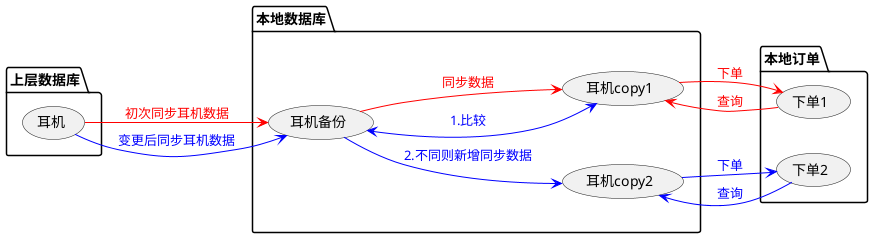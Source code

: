 @startuml
left to right direction

package 上层数据库 {
    usecase a as "
      耳机
    "
}

package 本地数据库 {
    usecase "耳机备份" as aa
    usecase "耳机copy1" as aaa
    usecase "耳机copy2" as aab
}

package 本地订单 {
    usecase "下单1" as order1
    usecase "下单2" as order2
}

a --> aa #line:red;text:red : 初次同步耳机数据
aa --> aaa #line:red;text:red : 同步数据
aaa --> order1 #line:red;text:red : 下单
aaa <-- order1 #line:red;text:red : 查询

a --> aa #line:blue;text:blue : 变更后同步耳机数据
aa <--> aaa #line:blue;text:blue : 1.比较
aa --> aab #line:blue;text:blue : 2.不同则新增同步数据
aab --> order2 #line:blue;text:blue : 下单
aab <-- order2 #line:blue;text:blue : 查询
@enduml